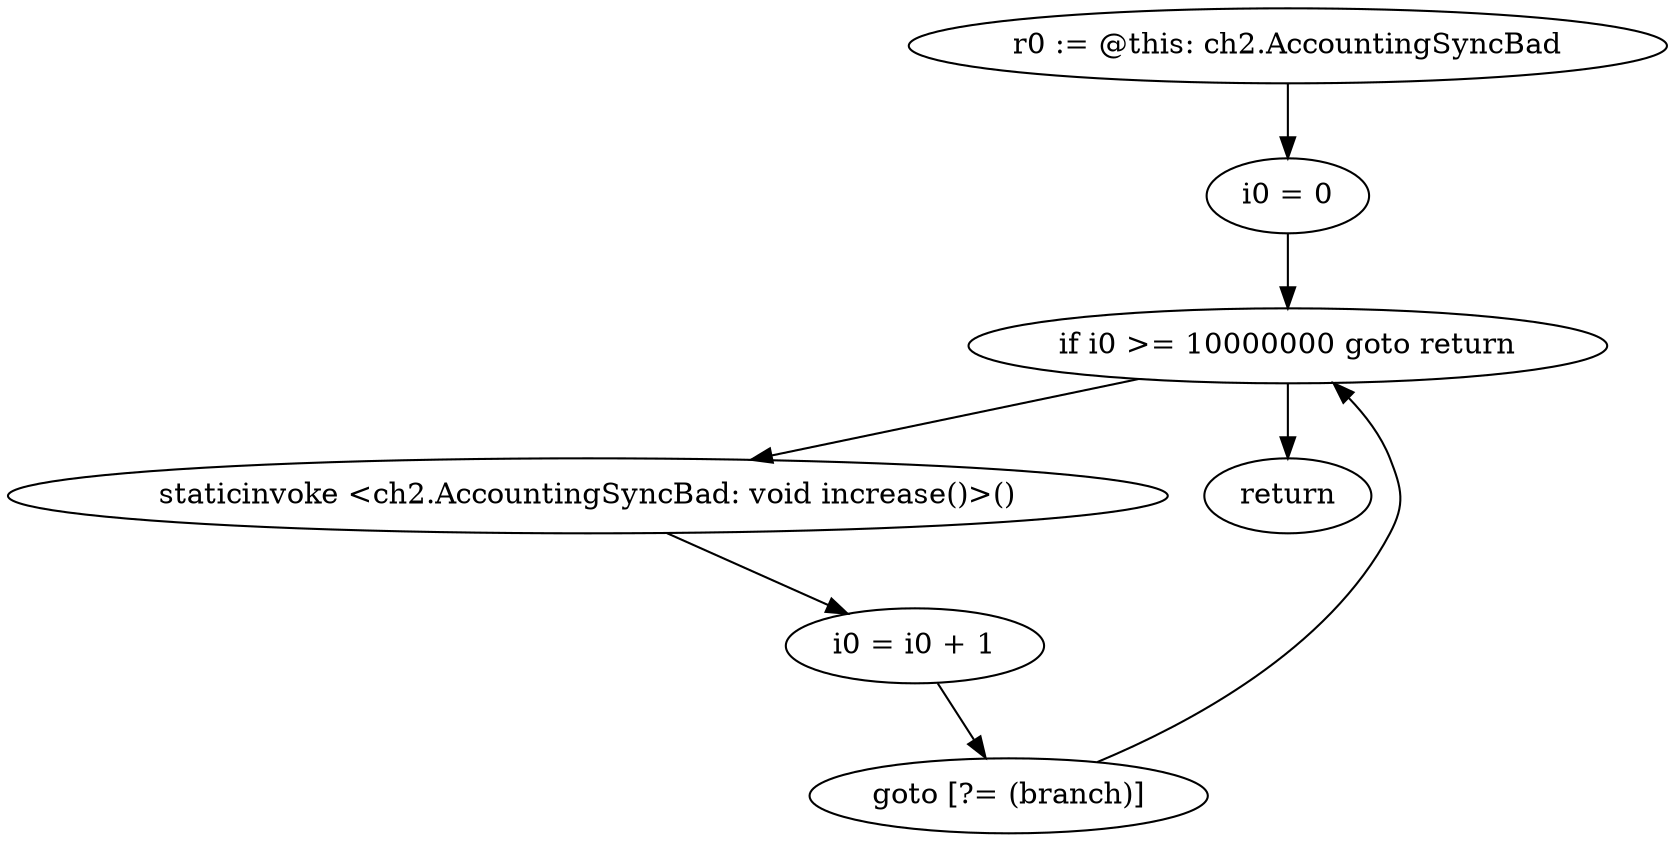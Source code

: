 digraph "unitGraph" {
    "r0 := @this: ch2.AccountingSyncBad"
    "i0 = 0"
    "if i0 >= 10000000 goto return"
    "staticinvoke <ch2.AccountingSyncBad: void increase()>()"
    "i0 = i0 + 1"
    "goto [?= (branch)]"
    "return"
    "r0 := @this: ch2.AccountingSyncBad"->"i0 = 0";
    "i0 = 0"->"if i0 >= 10000000 goto return";
    "if i0 >= 10000000 goto return"->"staticinvoke <ch2.AccountingSyncBad: void increase()>()";
    "if i0 >= 10000000 goto return"->"return";
    "staticinvoke <ch2.AccountingSyncBad: void increase()>()"->"i0 = i0 + 1";
    "i0 = i0 + 1"->"goto [?= (branch)]";
    "goto [?= (branch)]"->"if i0 >= 10000000 goto return";
}
